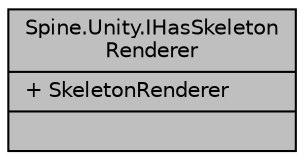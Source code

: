 digraph "Spine.Unity.IHasSkeletonRenderer"
{
 // LATEX_PDF_SIZE
  edge [fontname="Helvetica",fontsize="10",labelfontname="Helvetica",labelfontsize="10"];
  node [fontname="Helvetica",fontsize="10",shape=record];
  Node1 [label="{Spine.Unity.IHasSkeleton\lRenderer\n|+ SkeletonRenderer\l|}",height=0.2,width=0.4,color="black", fillcolor="grey75", style="filled", fontcolor="black",tooltip="A Spine-Unity Component that holds a reference to a SkeletonRenderer."];
}

